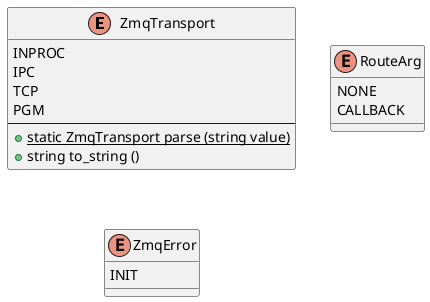 /'
 '  UML include file for Net enums
 '/

@startuml

/'
 'struct RouteEntry {
 '    +unowned string? path
 '    +RouteArg arg
 '    +void* arg_data
 '    +unowned string description
 '}
 '/

enum ZmqTransport {
    INPROC
    IPC
    TCP
    PGM
    ----
    +{static}static ZmqTransport parse (string value)
    +string to_string ()
}

enum RouteArg {
    NONE
    CALLBACK
}

enum ZmqError {
    INIT
}

@enduml
